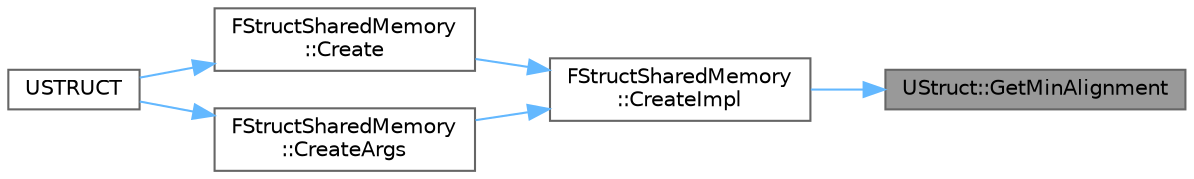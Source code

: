 digraph "UStruct::GetMinAlignment"
{
 // INTERACTIVE_SVG=YES
 // LATEX_PDF_SIZE
  bgcolor="transparent";
  edge [fontname=Helvetica,fontsize=10,labelfontname=Helvetica,labelfontsize=10];
  node [fontname=Helvetica,fontsize=10,shape=box,height=0.2,width=0.4];
  rankdir="RL";
  Node1 [id="Node000001",label="UStruct::GetMinAlignment",height=0.2,width=0.4,color="gray40", fillcolor="grey60", style="filled", fontcolor="black",tooltip="Alignment of structure in memory, structure will be at least this large."];
  Node1 -> Node2 [id="edge1_Node000001_Node000002",dir="back",color="steelblue1",style="solid",tooltip=" "];
  Node2 [id="Node000002",label="FStructSharedMemory\l::CreateImpl",height=0.2,width=0.4,color="grey40", fillcolor="white", style="filled",URL="$de/d95/structFStructSharedMemory.html#a15e1b72c9f8cbe6057c0989e8fb4ef64",tooltip=" "];
  Node2 -> Node3 [id="edge2_Node000002_Node000003",dir="back",color="steelblue1",style="solid",tooltip=" "];
  Node3 [id="Node000003",label="FStructSharedMemory\l::Create",height=0.2,width=0.4,color="grey40", fillcolor="white", style="filled",URL="$de/d95/structFStructSharedMemory.html#aac54f3c51cd7d8989f2f7632035795eb",tooltip=" "];
  Node3 -> Node4 [id="edge3_Node000003_Node000004",dir="back",color="steelblue1",style="solid",tooltip=" "];
  Node4 [id="Node000004",label="USTRUCT",height=0.2,width=0.4,color="grey40", fillcolor="white", style="filled",URL="$d6/da1/StructUtils_2SharedStruct_8h.html#a630f4154ed37d37254fe38d6da615fb1",tooltip="FSharedStruct works similarly as a TSharedPtr<FInstancedStruct> but avoids the double pointer indirec..."];
  Node2 -> Node5 [id="edge4_Node000002_Node000005",dir="back",color="steelblue1",style="solid",tooltip=" "];
  Node5 [id="Node000005",label="FStructSharedMemory\l::CreateArgs",height=0.2,width=0.4,color="grey40", fillcolor="white", style="filled",URL="$de/d95/structFStructSharedMemory.html#a16f217e382ad1d6055439e41ada79085",tooltip=" "];
  Node5 -> Node4 [id="edge5_Node000005_Node000004",dir="back",color="steelblue1",style="solid",tooltip=" "];
}
